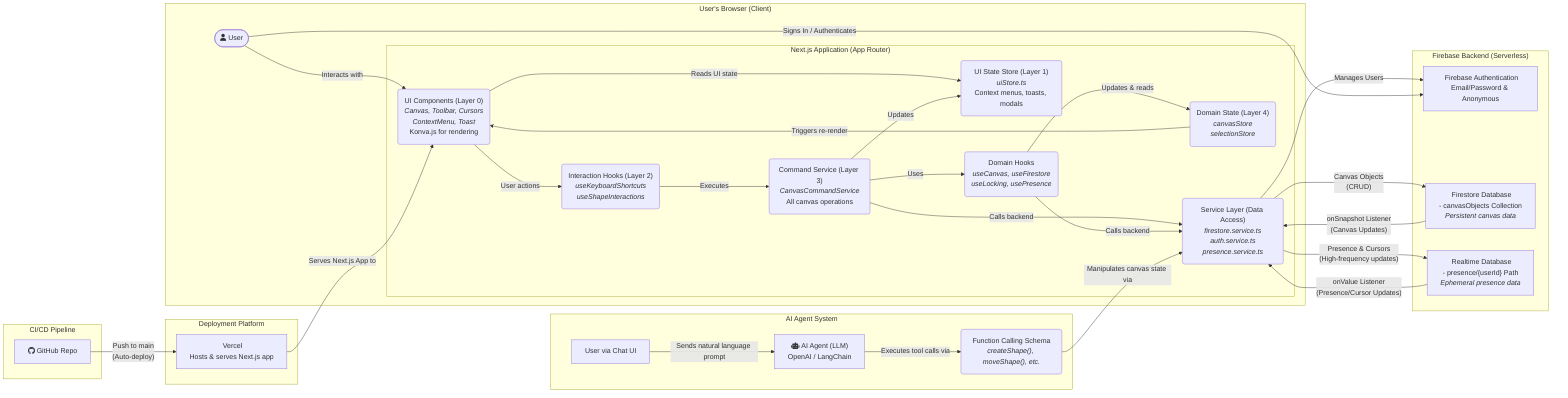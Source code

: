 %% Collab Canvas Architecture (4-Tier Pattern)
%% Layer 0: UI Components (rendering)
%% Layer 1: UI State (uiStore - menus, toasts, modals)
%% Layer 2: Interaction Handlers (keyboard, shape events)
%% Layer 3: Command Service (all canvas operations)
%% Layer 4: Domain State (canvasStore, selectionStore)
graph LR
    subgraph "User's Browser (Client)"
        direction LR
        User([fa:fa-user User]) -- "Interacts with" --> UI

        subgraph "Next.js Application (App Router)"
            direction TB
            UI("UI Components (Layer 0)<br/><i>Canvas, Toolbar, Cursors<br/>ContextMenu, Toast</i><br/>Konva.js for rendering")
            UIState("UI State Store (Layer 1)<br/><i>uiStore.ts</i><br/>Context menus, toasts, modals")
            Interactions("Interaction Hooks (Layer 2)<br/><i>useKeyboardShortcuts<br/>useShapeInteractions</i>")
            Commands("Command Service (Layer 3)<br/><i>CanvasCommandService</i><br/>All canvas operations")
            DomainHooks("Domain Hooks<br/><i>useCanvas, useFirestore<br/>useLocking, usePresence</i>")
            State("Domain State (Layer 4)<br/><i>canvasStore<br/>selectionStore</i>")
            Services("Service Layer (Data Access)<br/><i>firestore.service.ts<br/>auth.service.ts<br/>presence.service.ts</i>")

            UI -- "User actions" --> Interactions
            UI -- "Reads UI state" --> UIState
            Interactions -- "Executes" --> Commands
            Commands -- "Updates" --> UIState
            Commands -- "Uses" --> DomainHooks
            DomainHooks -- "Updates & reads" --> State
            State -- "Triggers re-render" --> UI
            Commands -- "Calls backend" --> Services
            DomainHooks -- "Calls backend" --> Services
        end
    end

    subgraph "Firebase Backend (Serverless)"
        direction TB
        Auth["<i class='fa-brands fa-firebase'></i> Firebase Authentication<br/>Email/Password & Anonymous"]
        FirestoreDb["<i class='fa-brands fa-firebase'></i> Firestore Database<br/>- canvasObjects Collection<br/><i>Persistent canvas data</i>"]
        RealtimeDb["<i class='fa-brands fa-firebase'></i> Realtime Database<br/>- presence/{userId} Path<br/><i>Ephemeral presence data</i>"]
    end

    subgraph "Deployment Platform"
        direction TB
        Vercel["<i class='fa-solid fa-triangle'></i> Vercel<br/>Hosts & serves Next.js app"]
    end

    subgraph "CI/CD Pipeline"
        direction TB
        GitHub["<i class='fa-brands fa-github'></i> GitHub Repo"]
        GitHub -- "Push to main<br/>(Auto-deploy)" --> Vercel
    end

    %% Data & User Flows
    Services -- "Canvas Objects<br/>(CRUD)" --> FirestoreDb
    Services -- "Presence & Cursors<br/>(High-frequency updates)" --> RealtimeDb
    Services -- "Manages Users" --> Auth
    User -- "Signs In / Authenticates" --> Auth

    %% Real-time Synchronization Loop
    FirestoreDb -- "onSnapshot Listener<br/>(Canvas Updates)" --> Services
    RealtimeDb -- "onValue Listener<br/>(Presence/Cursor Updates)" --> Services

    %% AI Agent Integration (Phase 2)
    subgraph "AI Agent System"
        direction TB
        ChatInput[User via Chat UI]
        AIAgent["<i class='fa-solid fa-robot'></i> AI Agent (LLM)<br/>OpenAI / LangChain"]
        FunctionCalling("Function Calling Schema<br/><i>createShape(), moveShape(), etc.</i>")

        ChatInput -- "Sends natural language prompt" --> AIAgent
        AIAgent -- "Executes tool calls via" --> FunctionCalling
    end

    FunctionCalling -- "Manipulates canvas state via" --> Services

    %% Serving the Application
    Vercel -- "Serves Next.js App to" --> UI